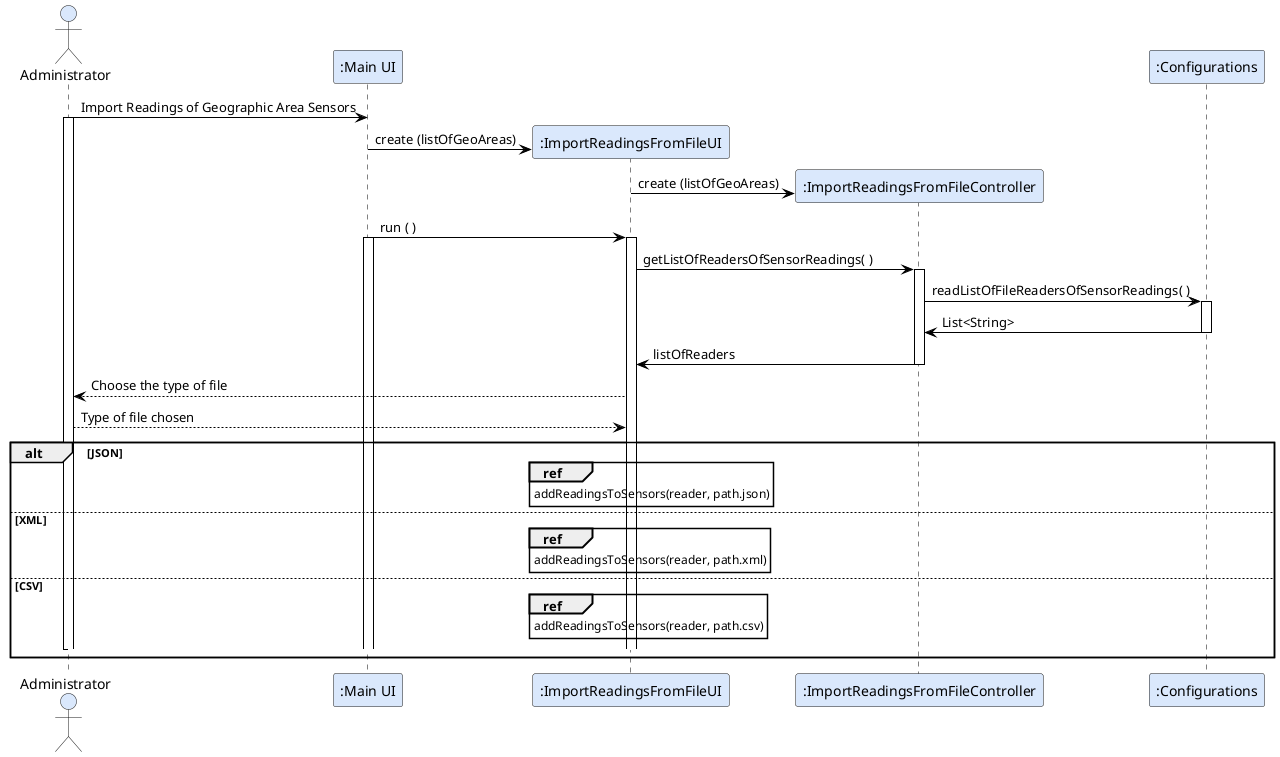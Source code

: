 @startuml

actor "Administrator" as P #DAE8FC
participant ":Main UI" as M #DAE8FC
participant ":ImportReadingsFromFileUI" as U #DAE8FC
participant ":ImportReadingsFromFileController" as C #DAE8FC
participant ":Configurations" as CO #DAE8FC


skinparam actor {
	BorderColor 6C8EBF
}

skinparam participant {
	BorderColor 6C8EBF
}

skinparam shadowing false

skinparam sequence {
	ArrowColor BLACK
	ActorBorderColor DeepSkyBlue
	LifeLineBorderColor BLACK
}

P -> M: Import Readings of Geographic Area Sensors
activate P
create U
M -> U: create (listOfGeoAreas)

create C
U -> C: create (listOfGeoAreas)
M -> U: run ( )
activate M
activate U

U -> C: getListOfReadersOfSensorReadings( )
activate C


C -> CO: readListOfFileReadersOfSensorReadings( )
activate CO
CO -> C: List<String>
deactivate CO
C -> U: listOfReaders
deactivate C


U --> P: Choose the type of file
P --> U: Type of file chosen

alt JSON

ref over U: addReadingsToSensors(reader, path.json)

else XML

ref over U: addReadingsToSensors(reader, path.xml)

else CSV

ref over U: addReadingsToSensors(reader, path.csv)

P -[#white]> CO:

deactivate U
deactivate M
deactivate P

end

@enduml